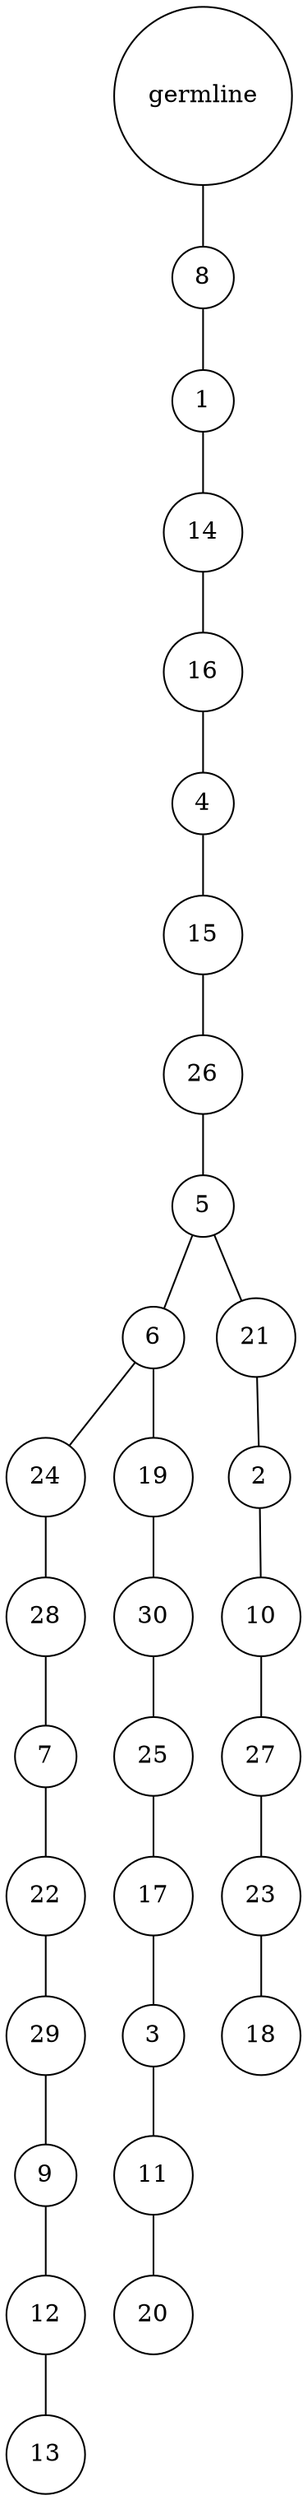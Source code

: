 graph {
	rankdir=UD;
	splines=line;
	node [shape=circle]
	"0x7f7cd6cd0400" [label="germline"];
	"0x7f7cd6cd0430" [label="8"];
	"0x7f7cd6cd0400" -- "0x7f7cd6cd0430" ;
	"0x7f7cd6cd0460" [label="1"];
	"0x7f7cd6cd0430" -- "0x7f7cd6cd0460" ;
	"0x7f7cd6cd0490" [label="14"];
	"0x7f7cd6cd0460" -- "0x7f7cd6cd0490" ;
	"0x7f7cd6cd04c0" [label="16"];
	"0x7f7cd6cd0490" -- "0x7f7cd6cd04c0" ;
	"0x7f7cd6cd04f0" [label="4"];
	"0x7f7cd6cd04c0" -- "0x7f7cd6cd04f0" ;
	"0x7f7cd6cd0520" [label="15"];
	"0x7f7cd6cd04f0" -- "0x7f7cd6cd0520" ;
	"0x7f7cd6cd0550" [label="26"];
	"0x7f7cd6cd0520" -- "0x7f7cd6cd0550" ;
	"0x7f7cd6cd0580" [label="5"];
	"0x7f7cd6cd0550" -- "0x7f7cd6cd0580" ;
	"0x7f7cd6cd05b0" [label="6"];
	"0x7f7cd6cd0580" -- "0x7f7cd6cd05b0" ;
	"0x7f7cd6cd05e0" [label="24"];
	"0x7f7cd6cd05b0" -- "0x7f7cd6cd05e0" ;
	"0x7f7cd6cd0610" [label="28"];
	"0x7f7cd6cd05e0" -- "0x7f7cd6cd0610" ;
	"0x7f7cd6cd0640" [label="7"];
	"0x7f7cd6cd0610" -- "0x7f7cd6cd0640" ;
	"0x7f7cd6cd0670" [label="22"];
	"0x7f7cd6cd0640" -- "0x7f7cd6cd0670" ;
	"0x7f7cd6cd06a0" [label="29"];
	"0x7f7cd6cd0670" -- "0x7f7cd6cd06a0" ;
	"0x7f7cd6cd06d0" [label="9"];
	"0x7f7cd6cd06a0" -- "0x7f7cd6cd06d0" ;
	"0x7f7cd6cd0700" [label="12"];
	"0x7f7cd6cd06d0" -- "0x7f7cd6cd0700" ;
	"0x7f7cd6cd0730" [label="13"];
	"0x7f7cd6cd0700" -- "0x7f7cd6cd0730" ;
	"0x7f7cd6cd0760" [label="19"];
	"0x7f7cd6cd05b0" -- "0x7f7cd6cd0760" ;
	"0x7f7cd6cd0790" [label="30"];
	"0x7f7cd6cd0760" -- "0x7f7cd6cd0790" ;
	"0x7f7cd6cd07c0" [label="25"];
	"0x7f7cd6cd0790" -- "0x7f7cd6cd07c0" ;
	"0x7f7cd6cd07f0" [label="17"];
	"0x7f7cd6cd07c0" -- "0x7f7cd6cd07f0" ;
	"0x7f7cd6cd0820" [label="3"];
	"0x7f7cd6cd07f0" -- "0x7f7cd6cd0820" ;
	"0x7f7cd6cd0850" [label="11"];
	"0x7f7cd6cd0820" -- "0x7f7cd6cd0850" ;
	"0x7f7cd6cd0880" [label="20"];
	"0x7f7cd6cd0850" -- "0x7f7cd6cd0880" ;
	"0x7f7cd6cd08b0" [label="21"];
	"0x7f7cd6cd0580" -- "0x7f7cd6cd08b0" ;
	"0x7f7cd6cd08e0" [label="2"];
	"0x7f7cd6cd08b0" -- "0x7f7cd6cd08e0" ;
	"0x7f7cd6cd0910" [label="10"];
	"0x7f7cd6cd08e0" -- "0x7f7cd6cd0910" ;
	"0x7f7cd6cd0940" [label="27"];
	"0x7f7cd6cd0910" -- "0x7f7cd6cd0940" ;
	"0x7f7cd6cd0970" [label="23"];
	"0x7f7cd6cd0940" -- "0x7f7cd6cd0970" ;
	"0x7f7cd6cd09a0" [label="18"];
	"0x7f7cd6cd0970" -- "0x7f7cd6cd09a0" ;
}
